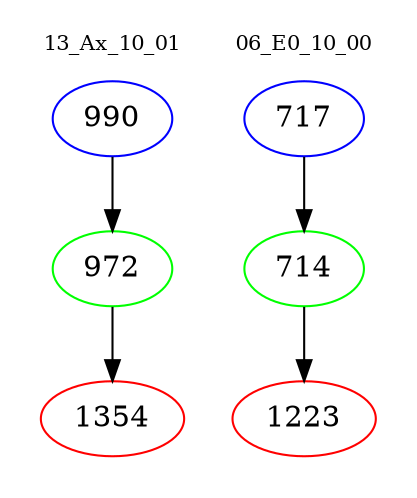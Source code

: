 digraph{
subgraph cluster_0 {
color = white
label = "13_Ax_10_01";
fontsize=10;
T0_990 [label="990", color="blue"]
T0_990 -> T0_972 [color="black"]
T0_972 [label="972", color="green"]
T0_972 -> T0_1354 [color="black"]
T0_1354 [label="1354", color="red"]
}
subgraph cluster_1 {
color = white
label = "06_E0_10_00";
fontsize=10;
T1_717 [label="717", color="blue"]
T1_717 -> T1_714 [color="black"]
T1_714 [label="714", color="green"]
T1_714 -> T1_1223 [color="black"]
T1_1223 [label="1223", color="red"]
}
}
